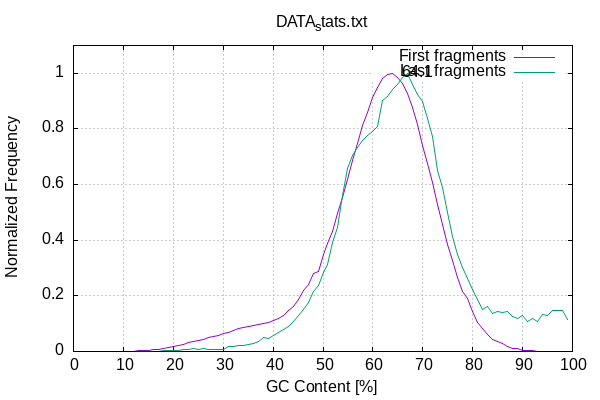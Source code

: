 
            set terminal png size 600,400 truecolor
            set output "DATA_stats-gc-content.png"
            set grid xtics ytics y2tics back lc rgb "#cccccc"
            set title "DATA_stats.txt"
            set ylabel "Normalized Frequency"
            set xlabel "GC Content [%]"
            set yrange [0:1.1]
            set label sprintf("%.1f",64.07) at 64.07,1 front offset 1,0
            plot '-' smooth csplines with lines lc 1 title 'First fragments' , '-' smooth csplines with lines lc 2 title 'Last fragments'
        0	0.000073
1	0.000091
2	0.000128
2	0.000091
3	0.000037
4	0.000055
5	0.000073
5	0.000091
6	0.000128
7	0.000201
7	0.000292
8	0.000347
8	0.000402
9	0.000457
9	0.000603
10	0.000767
10	0.000822
11	0.000986
11	0.001242
12	0.001461
12	0.001808
13	0.002283
13	0.002777
14	0.003197
14	0.003836
15	0.004329
15	0.005078
16	0.006065
16	0.007325
17	0.008330
17	0.009298
18	0.010595
18	0.012001
19	0.013755
19	0.015673
20	0.016879
20	0.018249
21	0.019527
21	0.022286
22	0.024478
22	0.026523
23	0.029921
23	0.031437
24	0.033556
24	0.036351
25	0.036698
25	0.040278
26	0.042269
26	0.047494
27	0.048572
27	0.051494
28	0.052152
28	0.054837
29	0.056207
29	0.059787
30	0.062801
30	0.063715
31	0.067971
31	0.069414
32	0.076008
32	0.076228
33	0.082731
33	0.082822
34	0.085288
34	0.085872
35	0.088960
35	0.090037
36	0.093015
36	0.095755
37	0.097271
37	0.098184
38	0.099335
38	0.101637
39	0.103409
39	0.107208
40	0.110734
40	0.114624
41	0.117164
41	0.122370
42	0.127210
42	0.131521
43	0.141130
43	0.151889
44	0.155871
44	0.169717
45	0.182888
45	0.191199
46	0.209813
46	0.227514
47	0.237652
47	0.242419
48	0.275537
48	0.287155
49	0.288598
50	0.347417
50	0.350121
51	0.366488
51	0.411296
52	0.420758
52	0.439646
53	0.480217
53	0.510193
54	0.533648
54	0.570620
55	0.607555
55	0.625621
56	0.668658
56	0.706214
57	0.732446
57	0.763390
58	0.798754
58	0.825954
59	0.848550
59	0.872187
60	0.899971
60	0.922786
61	0.941802
61	0.956160
62	0.970864
62	0.989734
63	0.997297
63	0.996949
64	1.000000
64	0.999397
65	0.990720
65	0.982464
66	0.977988
66	0.950387
67	0.945382
67	0.912995
68	0.894527
68	0.861391
69	0.837608
69	0.797348
70	0.755170
70	0.728390
71	0.691035
71	0.659433
72	0.621913
72	0.591407
73	0.547640
73	0.510028
74	0.464928
74	0.448506
75	0.403021
75	0.366890
76	0.346449
76	0.309641
77	0.284853
77	0.250511
78	0.223440
78	0.207365
79	0.196843
79	0.181737
80	0.153058
80	0.132891
81	0.112085
81	0.098239
82	0.088284
82	0.080265
83	0.064135
83	0.055750
84	0.047786
84	0.041411
85	0.036826
85	0.033867
86	0.030633
86	0.024423
87	0.019838
87	0.014212
88	0.012221
88	0.010522
89	0.009864
89	0.009006
90	0.005754
90	0.003927
91	0.003032
91	0.002594
92	0.002265
92	0.002064
93	0.001754
93	0.001187
94	0.000950
94	0.000804
95	0.000785
95	0.000731
96	0.000658
96	0.000256
97	0.000237
97	0.000219
98	0.000329
99	0.000511
end
0	0.000852
2	0.000000
5	0.000426
8	0.000852
9	0.001278
9	0.000852
11	0.000426
12	0.000852
13	0.001278
14	0.001704
16	0.001278
17	0.001704
18	0.002129
18	0.002555
19	0.002129
20	0.003407
20	0.004259
21	0.004685
21	0.005111
22	0.005963
22	0.005537
23	0.006814
23	0.008092
24	0.009796
25	0.008518
25	0.007666
26	0.009796
26	0.010647
27	0.008518
27	0.008944
28	0.008518
29	0.006388
29	0.007666
30	0.006814
30	0.009370
31	0.016610
31	0.017036
32	0.017888
32	0.019591
33	0.021295
33	0.022147
34	0.019591
34	0.021721
35	0.026831
36	0.025980
36	0.028535
37	0.030239
37	0.045145
38	0.050256
38	0.049830
39	0.043015
39	0.051959
40	0.054940
40	0.058348
41	0.062181
41	0.073680
42	0.078365
42	0.077513
43	0.083475
43	0.095826
44	0.101789
44	0.112862
45	0.118399
45	0.137138
46	0.150341
46	0.151618
47	0.170358
47	0.180153
48	0.213799
48	0.215077
49	0.237223
50	0.272147
50	0.294293
51	0.299404
51	0.329642
52	0.357751
52	0.425043
53	0.422487
53	0.467632
54	0.536627
54	0.582624
55	0.652470
55	0.661414
56	0.679302
56	0.728705
57	0.728279
57	0.739353
58	0.750852
58	0.769165
59	0.776831
59	0.778535
60	0.786201
60	0.797700
61	0.801533
61	0.815588
62	0.890119
62	0.912692
63	0.914821
63	0.915673
64	0.935264
64	0.950596
65	0.947615
65	0.970187
66	0.976576
66	0.991056
67	1.000000
67	0.997445
68	0.982538
68	0.934838
69	0.932709
69	0.917802
70	0.911414
70	0.887564
71	0.833049
71	0.838586
72	0.816865
72	0.729557
73	0.677598
73	0.621380
74	0.615417
74	0.565588
75	0.505963
75	0.493612
76	0.415247
76	0.414821
77	0.373935
77	0.322402
78	0.320273
78	0.283220
79	0.262351
79	0.263203
80	0.229131
80	0.218058
81	0.199319
81	0.177598
82	0.154600
82	0.147359
83	0.154600
83	0.165673
84	0.136712
84	0.137564
85	0.142249
85	0.144804
86	0.143101
86	0.137990
87	0.141823
87	0.146508
88	0.137564
88	0.115417
89	0.118399
89	0.121380
90	0.142249
90	0.116695
91	0.105622
91	0.109029
92	0.122232
92	0.112436
93	0.108177
93	0.110307
94	0.117973
94	0.145656
95	0.128620
95	0.129046
96	0.143952
96	0.149063
97	0.162266
97	0.135009
98	0.145656
99	0.114140
end
